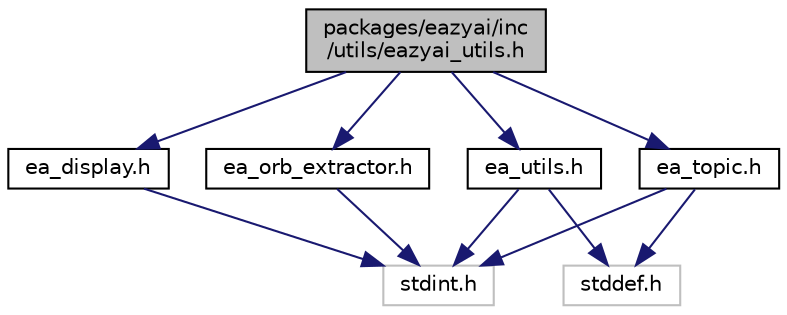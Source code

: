 digraph "packages/eazyai/inc/utils/eazyai_utils.h"
{
 // INTERACTIVE_SVG=YES
 // LATEX_PDF_SIZE
  bgcolor="transparent";
  edge [fontname="Helvetica",fontsize="10",labelfontname="Helvetica",labelfontsize="10"];
  node [fontname="Helvetica",fontsize="10",shape=record];
  Node1 [label="packages/eazyai/inc\l/utils/eazyai_utils.h",height=0.2,width=0.4,color="black", fillcolor="grey75", style="filled", fontcolor="black",tooltip="The public interfaces of the whole EazyAI utility modules."];
  Node1 -> Node2 [color="midnightblue",fontsize="10",style="solid",fontname="Helvetica"];
  Node2 [label="ea_display.h",height=0.2,width=0.4,color="black",URL="$d0/d71/ea__display_8h.html",tooltip="The interface of EazyAI Display."];
  Node2 -> Node3 [color="midnightblue",fontsize="10",style="solid",fontname="Helvetica"];
  Node3 [label="stdint.h",height=0.2,width=0.4,color="grey75",tooltip=" "];
  Node1 -> Node4 [color="midnightblue",fontsize="10",style="solid",fontname="Helvetica"];
  Node4 [label="ea_utils.h",height=0.2,width=0.4,color="black",URL="$dd/d42/ea__utils_8h.html",tooltip="The public interfaces of EazyAI utilities."];
  Node4 -> Node3 [color="midnightblue",fontsize="10",style="solid",fontname="Helvetica"];
  Node4 -> Node5 [color="midnightblue",fontsize="10",style="solid",fontname="Helvetica"];
  Node5 [label="stddef.h",height=0.2,width=0.4,color="grey75",tooltip=" "];
  Node1 -> Node6 [color="midnightblue",fontsize="10",style="solid",fontname="Helvetica"];
  Node6 [label="ea_orb_extractor.h",height=0.2,width=0.4,color="black",URL="$da/d7c/ea__orb__extractor_8h.html",tooltip=" "];
  Node6 -> Node3 [color="midnightblue",fontsize="10",style="solid",fontname="Helvetica"];
  Node1 -> Node7 [color="midnightblue",fontsize="10",style="solid",fontname="Helvetica"];
  Node7 [label="ea_topic.h",height=0.2,width=0.4,color="black",URL="$dc/db6/ea__topic_8h.html",tooltip=" "];
  Node7 -> Node3 [color="midnightblue",fontsize="10",style="solid",fontname="Helvetica"];
  Node7 -> Node5 [color="midnightblue",fontsize="10",style="solid",fontname="Helvetica"];
}
